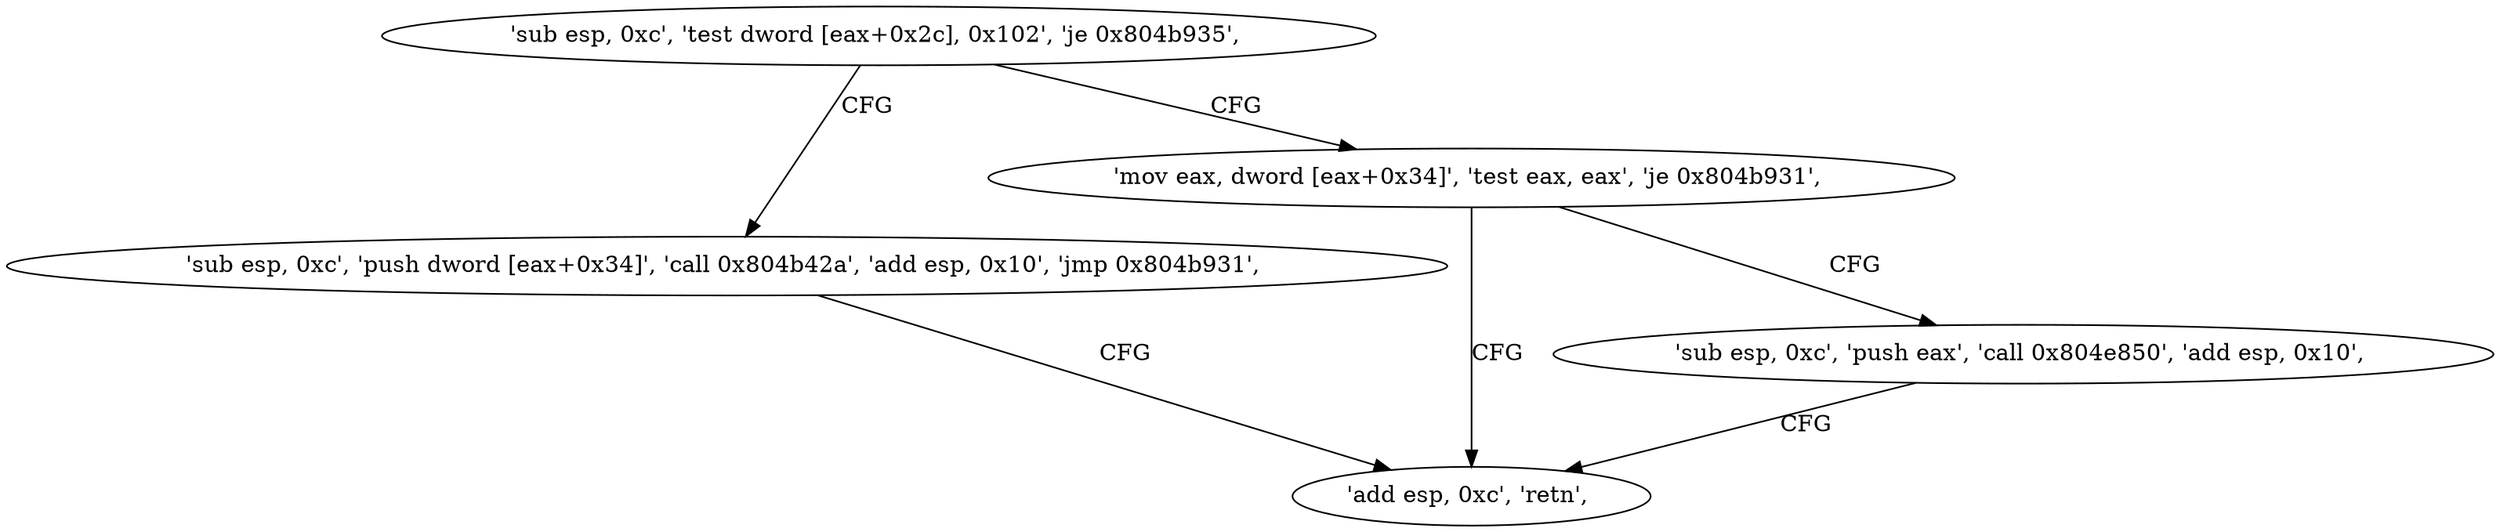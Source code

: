 digraph "func" {
"134527250" [label = "'sub esp, 0xc', 'test dword [eax+0x2c], 0x102', 'je 0x804b935', " ]
"134527285" [label = "'sub esp, 0xc', 'push dword [eax+0x34]', 'call 0x804b42a', 'add esp, 0x10', 'jmp 0x804b931', " ]
"134527262" [label = "'mov eax, dword [eax+0x34]', 'test eax, eax', 'je 0x804b931', " ]
"134527281" [label = "'add esp, 0xc', 'retn', " ]
"134527269" [label = "'sub esp, 0xc', 'push eax', 'call 0x804e850', 'add esp, 0x10', " ]
"134527250" -> "134527285" [ label = "CFG" ]
"134527250" -> "134527262" [ label = "CFG" ]
"134527285" -> "134527281" [ label = "CFG" ]
"134527262" -> "134527281" [ label = "CFG" ]
"134527262" -> "134527269" [ label = "CFG" ]
"134527269" -> "134527281" [ label = "CFG" ]
}
